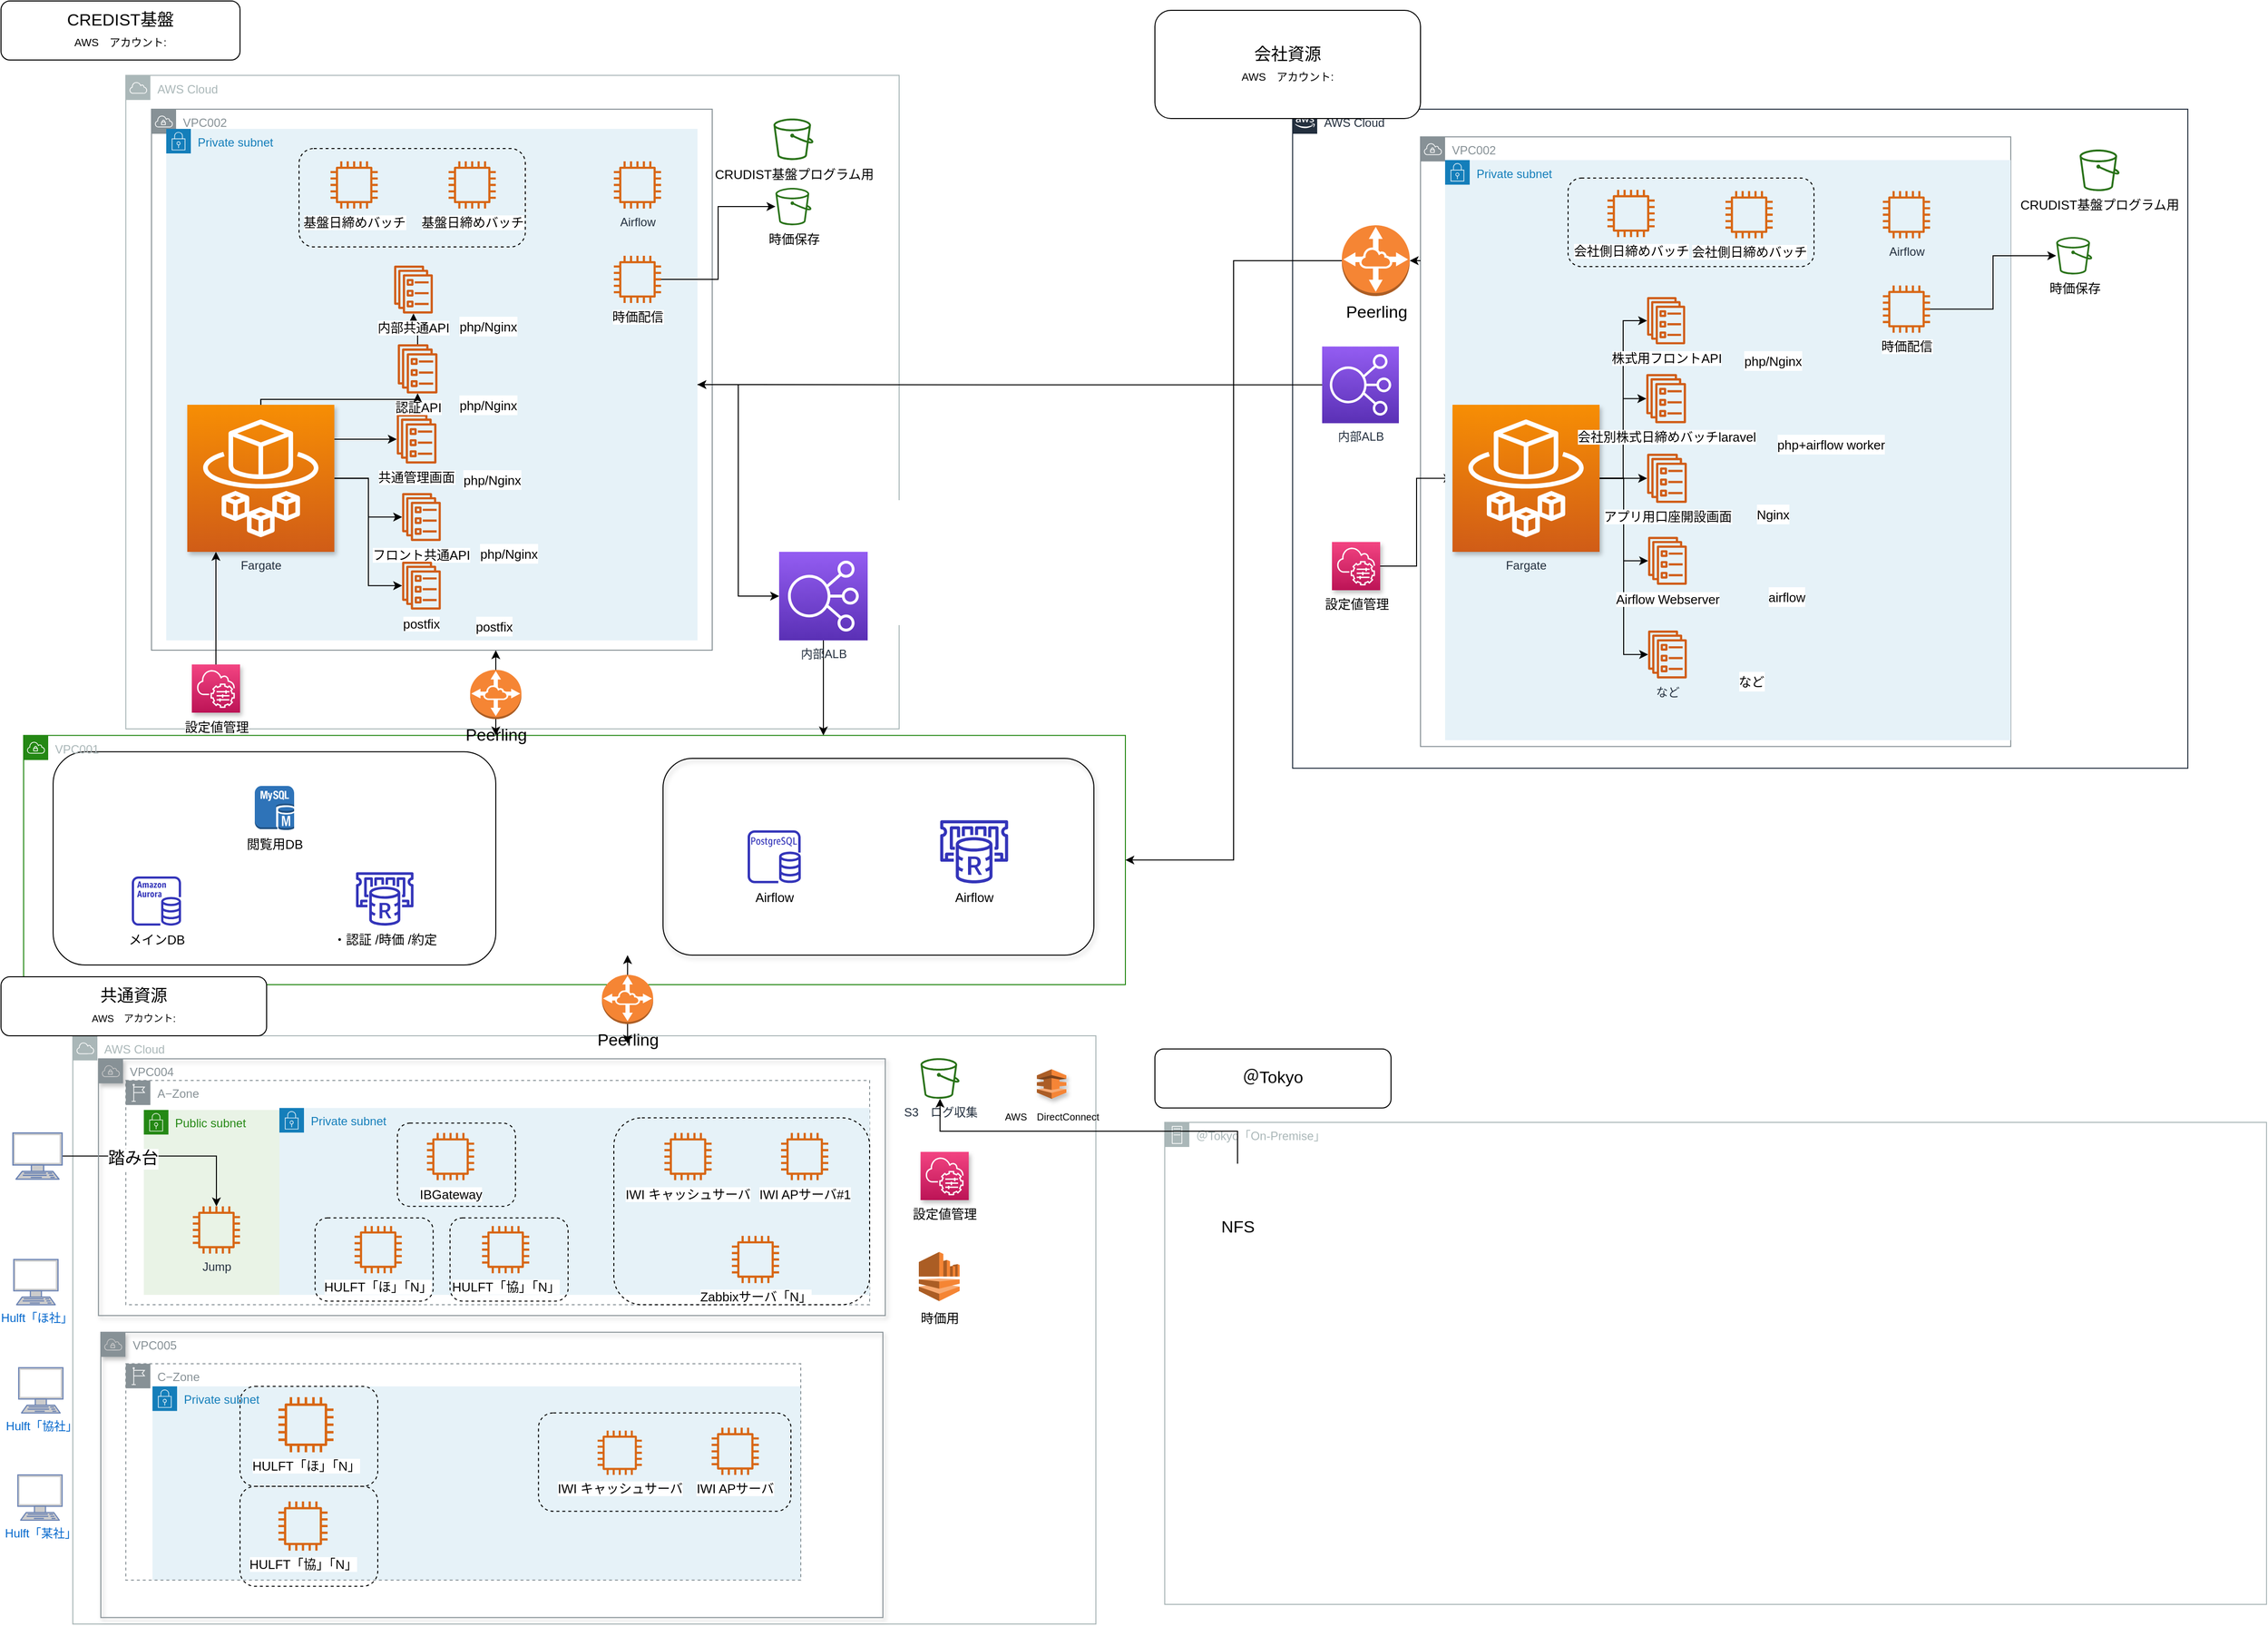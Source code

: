 <mxfile version="13.10.8" type="github">
  <diagram id="iOST615IHTNVgp9ad1BZ" name="ページ1">
    <mxGraphModel dx="1310" dy="762" grid="1" gridSize="10" guides="1" tooltips="1" connect="1" arrows="1" fold="1" page="1" pageScale="1" pageWidth="1169" pageHeight="1654" math="0" shadow="0">
      <root>
        <mxCell id="0" />
        <mxCell id="1" parent="0" />
        <mxCell id="qhyCkcI-EQekB4RhnL2D-282" value="AWS Cloud" style="points=[[0,0],[0.25,0],[0.5,0],[0.75,0],[1,0],[1,0.25],[1,0.5],[1,0.75],[1,1],[0.75,1],[0.5,1],[0.25,1],[0,1],[0,0.75],[0,0.5],[0,0.25]];outlineConnect=0;gradientColor=none;html=1;whiteSpace=wrap;fontSize=12;fontStyle=0;shape=mxgraph.aws4.group;grIcon=mxgraph.aws4.group_aws_cloud_alt;strokeColor=#232F3E;fillColor=none;verticalAlign=top;align=left;spacingLeft=30;fontColor=#232F3E;dashed=0;shadow=0;" vertex="1" parent="1">
          <mxGeometry x="1320" y="110" width="910" height="670" as="geometry" />
        </mxCell>
        <mxCell id="qhyCkcI-EQekB4RhnL2D-229" value="VPC002" style="outlineConnect=0;gradientColor=none;html=1;whiteSpace=wrap;fontSize=12;fontStyle=0;shape=mxgraph.aws4.group;grIcon=mxgraph.aws4.group_vpc;strokeColor=#879196;fillColor=none;verticalAlign=top;align=left;spacingLeft=30;fontColor=#879196;dashed=0;" vertex="1" parent="1">
          <mxGeometry x="1450" y="138.14" width="600" height="619.74" as="geometry" />
        </mxCell>
        <mxCell id="qhyCkcI-EQekB4RhnL2D-194" value="AWS Cloud" style="outlineConnect=0;gradientColor=none;html=1;whiteSpace=wrap;fontSize=12;fontStyle=0;shape=mxgraph.aws4.group;grIcon=mxgraph.aws4.group_aws_cloud;strokeColor=#AAB7B8;fillColor=none;verticalAlign=top;align=left;spacingLeft=30;fontColor=#AAB7B8;dashed=0;shadow=0;" vertex="1" parent="1">
          <mxGeometry x="133.86" y="75.6" width="786.14" height="664.4" as="geometry" />
        </mxCell>
        <mxCell id="qhyCkcI-EQekB4RhnL2D-16" value="" style="rounded=1;whiteSpace=wrap;html=1;fillColor=none;shadow=0;" vertex="1" parent="1">
          <mxGeometry x="60" y="763.31" width="450" height="216.69" as="geometry" />
        </mxCell>
        <mxCell id="qhyCkcI-EQekB4RhnL2D-19" value="" style="rounded=1;whiteSpace=wrap;html=1;shadow=1;fillColor=none;" vertex="1" parent="1">
          <mxGeometry x="680" y="770" width="438" height="200" as="geometry" />
        </mxCell>
        <mxCell id="qhyCkcI-EQekB4RhnL2D-156" value="AWS Cloud" style="outlineConnect=0;gradientColor=none;html=1;whiteSpace=wrap;fontSize=12;fontStyle=0;shape=mxgraph.aws4.group;grIcon=mxgraph.aws4.group_aws_cloud;strokeColor=#AAB7B8;fillColor=none;verticalAlign=top;align=left;spacingLeft=30;fontColor=#AAB7B8;dashed=0;shadow=0;" vertex="1" parent="1">
          <mxGeometry x="80" y="1052" width="1040" height="598" as="geometry" />
        </mxCell>
        <mxCell id="qhyCkcI-EQekB4RhnL2D-147" value="Private subnet" style="points=[[0,0],[0.25,0],[0.5,0],[0.75,0],[1,0],[1,0.25],[1,0.5],[1,0.75],[1,1],[0.75,1],[0.5,1],[0.25,1],[0,1],[0,0.75],[0,0.5],[0,0.25]];outlineConnect=0;gradientColor=none;html=1;whiteSpace=wrap;fontSize=12;fontStyle=0;shape=mxgraph.aws4.group;grIcon=mxgraph.aws4.group_security_group;grStroke=0;strokeColor=#147EBA;fillColor=#E6F2F8;verticalAlign=top;align=left;spacingLeft=30;fontColor=#147EBA;dashed=0;shadow=0;" vertex="1" parent="1">
          <mxGeometry x="161" y="1408.4" width="659" height="197" as="geometry" />
        </mxCell>
        <mxCell id="qhyCkcI-EQekB4RhnL2D-140" value="Public subnet" style="points=[[0,0],[0.25,0],[0.5,0],[0.75,0],[1,0],[1,0.25],[1,0.5],[1,0.75],[1,1],[0.75,1],[0.5,1],[0.25,1],[0,1],[0,0.75],[0,0.5],[0,0.25]];outlineConnect=0;gradientColor=none;html=1;whiteSpace=wrap;fontSize=12;fontStyle=0;shape=mxgraph.aws4.group;grIcon=mxgraph.aws4.group_security_group;grStroke=0;strokeColor=#248814;fillColor=#E9F3E6;verticalAlign=top;align=left;spacingLeft=30;fontColor=#248814;dashed=0;shadow=0;" vertex="1" parent="1">
          <mxGeometry x="152.22" y="1127.4" width="137.78" height="188" as="geometry" />
        </mxCell>
        <mxCell id="qhyCkcI-EQekB4RhnL2D-30" value="A−Zone" style="outlineConnect=0;gradientColor=none;html=1;whiteSpace=wrap;fontSize=12;fontStyle=0;shape=mxgraph.aws4.group;grIcon=mxgraph.aws4.group_region;strokeColor=#879196;fillColor=none;verticalAlign=top;align=left;spacingLeft=30;fontColor=#879196;dashed=1;shadow=0;" vertex="1" parent="1">
          <mxGeometry x="133.86" y="1097.4" width="756.14" height="228" as="geometry" />
        </mxCell>
        <mxCell id="qhyCkcI-EQekB4RhnL2D-141" value="Private subnet" style="points=[[0,0],[0.25,0],[0.5,0],[0.75,0],[1,0],[1,0.25],[1,0.5],[1,0.75],[1,1],[0.75,1],[0.5,1],[0.25,1],[0,1],[0,0.75],[0,0.5],[0,0.25]];outlineConnect=0;gradientColor=none;html=1;whiteSpace=wrap;fontSize=12;fontStyle=0;shape=mxgraph.aws4.group;grIcon=mxgraph.aws4.group_security_group;grStroke=0;strokeColor=#147EBA;fillColor=#E6F2F8;verticalAlign=top;align=left;spacingLeft=30;fontColor=#147EBA;dashed=0;shadow=0;" vertex="1" parent="1">
          <mxGeometry x="290" y="1125.4" width="600" height="190" as="geometry" />
        </mxCell>
        <mxCell id="qhyCkcI-EQekB4RhnL2D-130" value="VPC005" style="outlineConnect=0;gradientColor=none;html=1;whiteSpace=wrap;fontSize=12;fontStyle=0;shape=mxgraph.aws4.group;grIcon=mxgraph.aws4.group_vpc;strokeColor=#879196;fillColor=none;verticalAlign=top;align=left;spacingLeft=30;fontColor=#879196;dashed=0;shadow=1;" vertex="1" parent="1">
          <mxGeometry x="108.5" y="1353.4" width="795" height="290" as="geometry" />
        </mxCell>
        <mxCell id="qhyCkcI-EQekB4RhnL2D-1" value="CREDIST基盤&lt;br&gt;&lt;span style=&quot;font-size: 11px&quot;&gt;AWS　アカウント:&lt;/span&gt;" style="rounded=1;whiteSpace=wrap;html=1;fontSize=17;" vertex="1" parent="1">
          <mxGeometry x="7.03" width="242.97" height="60" as="geometry" />
        </mxCell>
        <mxCell id="qhyCkcI-EQekB4RhnL2D-2" value="VPC002" style="outlineConnect=0;gradientColor=none;html=1;whiteSpace=wrap;fontSize=12;fontStyle=0;shape=mxgraph.aws4.group;grIcon=mxgraph.aws4.group_vpc;strokeColor=#879196;fillColor=none;verticalAlign=top;align=left;spacingLeft=30;fontColor=#879196;dashed=0;" vertex="1" parent="1">
          <mxGeometry x="160" y="110" width="570" height="550" as="geometry" />
        </mxCell>
        <mxCell id="qhyCkcI-EQekB4RhnL2D-8" value="VPC001" style="points=[[0,0],[0.25,0],[0.5,0],[0.75,0],[1,0],[1,0.25],[1,0.5],[1,0.75],[1,1],[0.75,1],[0.5,1],[0.25,1],[0,1],[0,0.75],[0,0.5],[0,0.25]];outlineConnect=0;gradientColor=none;html=1;whiteSpace=wrap;fontSize=12;fontStyle=0;shape=mxgraph.aws4.group;grIcon=mxgraph.aws4.group_vpc;strokeColor=#248814;fillColor=none;verticalAlign=top;align=left;spacingLeft=30;fontColor=#AAB7B8;dashed=0;" vertex="1" parent="1">
          <mxGeometry x="30" y="746.62" width="1120" height="253.38" as="geometry" />
        </mxCell>
        <mxCell id="qhyCkcI-EQekB4RhnL2D-9" value="&lt;span style=&quot;color: rgb(0 , 0 , 0) ; font-family: &amp;#34;arial&amp;#34; ; font-size: 13px ; text-align: left ; background-color: rgb(255 , 255 , 255)&quot;&gt;メインDB&lt;/span&gt;" style="outlineConnect=0;fontColor=#232F3E;gradientColor=none;fillColor=#3334B9;strokeColor=none;dashed=0;verticalLabelPosition=bottom;verticalAlign=top;align=center;html=1;fontSize=12;fontStyle=0;aspect=fixed;pointerEvents=1;shape=mxgraph.aws4.aurora_instance;" vertex="1" parent="1">
          <mxGeometry x="140" y="890" width="50" height="50" as="geometry" />
        </mxCell>
        <mxCell id="qhyCkcI-EQekB4RhnL2D-10" value="&lt;span style=&quot;font-family: &amp;#34;arial&amp;#34; ; font-size: 13px ; text-align: left ; background-color: rgb(255 , 255 , 255)&quot;&gt;閲覧用DB&lt;/span&gt;" style="outlineConnect=0;dashed=0;verticalLabelPosition=bottom;verticalAlign=top;align=center;html=1;shape=mxgraph.aws3.mysql_db_instance;fillColor=#2E73B8;gradientColor=none;" vertex="1" parent="1">
          <mxGeometry x="265" y="798" width="40" height="45" as="geometry" />
        </mxCell>
        <mxCell id="qhyCkcI-EQekB4RhnL2D-14" value="&lt;span style=&quot;color: rgb(0 , 0 , 0) ; font-family: &amp;#34;arial&amp;#34; ; font-size: 13px ; text-align: left ; background-color: rgb(255 , 255 , 255)&quot;&gt;・認証 /時価 /約定&lt;/span&gt;" style="outlineConnect=0;fontColor=#232F3E;gradientColor=none;fillColor=#3334B9;strokeColor=none;dashed=0;verticalLabelPosition=bottom;verticalAlign=top;align=center;html=1;fontSize=12;fontStyle=0;aspect=fixed;pointerEvents=1;shape=mxgraph.aws4.elasticache_for_redis;" vertex="1" parent="1">
          <mxGeometry x="366.43" y="885.69" width="61.39" height="54.31" as="geometry" />
        </mxCell>
        <mxCell id="qhyCkcI-EQekB4RhnL2D-15" value="&lt;span style=&quot;color: rgb(0 , 0 , 0) ; font-family: &amp;#34;arial&amp;#34; ; font-size: 13px ; text-align: left ; background-color: rgb(255 , 255 , 255)&quot;&gt;Airflow&lt;/span&gt;" style="outlineConnect=0;fontColor=#232F3E;gradientColor=none;fillColor=#3334B9;strokeColor=none;dashed=0;verticalLabelPosition=bottom;verticalAlign=top;align=center;html=1;fontSize=12;fontStyle=0;aspect=fixed;pointerEvents=1;shape=mxgraph.aws4.rds_postgresql_instance;" vertex="1" parent="1">
          <mxGeometry x="766" y="843" width="54" height="54" as="geometry" />
        </mxCell>
        <mxCell id="qhyCkcI-EQekB4RhnL2D-17" value="&lt;span style=&quot;color: rgb(0 , 0 , 0) ; font-family: &amp;#34;arial&amp;#34; ; font-size: 13px ; text-align: left ; background-color: rgb(255 , 255 , 255)&quot;&gt;Airflow&lt;/span&gt;" style="outlineConnect=0;fontColor=#232F3E;gradientColor=none;fillColor=#3334B9;strokeColor=none;dashed=0;verticalLabelPosition=bottom;verticalAlign=top;align=center;html=1;fontSize=12;fontStyle=0;aspect=fixed;pointerEvents=1;shape=mxgraph.aws4.elasticache_for_redis;shadow=0;" vertex="1" parent="1">
          <mxGeometry x="960" y="832.85" width="72.53" height="64.15" as="geometry" />
        </mxCell>
        <mxCell id="qhyCkcI-EQekB4RhnL2D-21" value="&lt;font&gt;共通資源&lt;br&gt;&lt;font style=&quot;font-size: 10px&quot;&gt;AWS　アカウント:&lt;/font&gt;&lt;/font&gt;" style="rounded=1;whiteSpace=wrap;html=1;fontSize=17;" vertex="1" parent="1">
          <mxGeometry x="7.03" y="992" width="270" height="60" as="geometry" />
        </mxCell>
        <mxCell id="qhyCkcI-EQekB4RhnL2D-24" value="Jump" style="outlineConnect=0;fontColor=#232F3E;gradientColor=none;fillColor=#D86613;strokeColor=none;dashed=0;verticalLabelPosition=bottom;verticalAlign=top;align=center;html=1;fontSize=12;fontStyle=0;aspect=fixed;pointerEvents=1;shape=mxgraph.aws4.instance2;shadow=0;" vertex="1" parent="1">
          <mxGeometry x="202" y="1225.4" width="48" height="48" as="geometry" />
        </mxCell>
        <mxCell id="qhyCkcI-EQekB4RhnL2D-26" value="&lt;span style=&quot;color: rgb(0 , 0 , 0) ; font-family: &amp;#34;arial&amp;#34; ; font-size: 13px ; text-align: left ; background-color: rgb(255 , 255 , 255)&quot;&gt;HULFT「ほ」「N」&lt;/span&gt;" style="outlineConnect=0;fontColor=#232F3E;gradientColor=none;fillColor=#D86613;strokeColor=none;dashed=0;verticalLabelPosition=bottom;verticalAlign=top;align=center;html=1;fontSize=12;fontStyle=0;aspect=fixed;pointerEvents=1;shape=mxgraph.aws4.instance2;shadow=0;" vertex="1" parent="1">
          <mxGeometry x="366.43" y="1245.4" width="48" height="48" as="geometry" />
        </mxCell>
        <mxCell id="qhyCkcI-EQekB4RhnL2D-27" value="&lt;span style=&quot;color: rgb(0 , 0 , 0) ; font-family: &amp;#34;arial&amp;#34; ; font-size: 13px ; text-align: left ; background-color: rgb(255 , 255 , 255)&quot;&gt;IBGateway&lt;/span&gt;" style="outlineConnect=0;fontColor=#232F3E;gradientColor=none;fillColor=#D86613;strokeColor=none;dashed=0;verticalLabelPosition=bottom;verticalAlign=top;align=center;html=1;fontSize=12;fontStyle=0;aspect=fixed;pointerEvents=1;shape=mxgraph.aws4.instance2;shadow=0;" vertex="1" parent="1">
          <mxGeometry x="440" y="1150.8" width="48" height="48" as="geometry" />
        </mxCell>
        <mxCell id="qhyCkcI-EQekB4RhnL2D-29" value="C−Zone" style="outlineConnect=0;gradientColor=none;html=1;whiteSpace=wrap;fontSize=12;fontStyle=0;shape=mxgraph.aws4.group;grIcon=mxgraph.aws4.group_region;strokeColor=#879196;fillColor=none;verticalAlign=top;align=left;spacingLeft=30;fontColor=#879196;dashed=1;shadow=0;" vertex="1" parent="1">
          <mxGeometry x="133.86" y="1385.4" width="686.14" height="220" as="geometry" />
        </mxCell>
        <mxCell id="qhyCkcI-EQekB4RhnL2D-31" value="S3　ログ収集" style="outlineConnect=0;fontColor=#232F3E;gradientColor=none;fillColor=#277116;strokeColor=none;dashed=0;verticalLabelPosition=bottom;verticalAlign=top;align=center;html=1;fontSize=12;fontStyle=0;aspect=fixed;pointerEvents=1;shape=mxgraph.aws4.bucket;shadow=0;" vertex="1" parent="1">
          <mxGeometry x="941.77" y="1074.8" width="39.62" height="41.2" as="geometry" />
        </mxCell>
        <mxCell id="qhyCkcI-EQekB4RhnL2D-40" style="edgeStyle=orthogonalEdgeStyle;rounded=0;orthogonalLoop=1;jettySize=auto;html=1;fontSize=17;" edge="1" parent="1" source="qhyCkcI-EQekB4RhnL2D-38" target="qhyCkcI-EQekB4RhnL2D-24">
          <mxGeometry relative="1" as="geometry" />
        </mxCell>
        <mxCell id="qhyCkcI-EQekB4RhnL2D-41" value="踏み台" style="edgeLabel;html=1;align=center;verticalAlign=middle;resizable=0;points=[];fontSize=17;" vertex="1" connectable="0" parent="qhyCkcI-EQekB4RhnL2D-40">
          <mxGeometry x="-0.312" y="-1" relative="1" as="geometry">
            <mxPoint y="1" as="offset" />
          </mxGeometry>
        </mxCell>
        <mxCell id="qhyCkcI-EQekB4RhnL2D-38" value="" style="fontColor=#0066CC;verticalAlign=top;verticalLabelPosition=bottom;labelPosition=center;align=center;html=1;outlineConnect=0;fillColor=#CCCCCC;strokeColor=#6881B3;gradientColor=none;gradientDirection=north;strokeWidth=2;shape=mxgraph.networks.terminal;shadow=0;" vertex="1" parent="1">
          <mxGeometry x="19.14" y="1150.8" width="50" height="47" as="geometry" />
        </mxCell>
        <mxCell id="qhyCkcI-EQekB4RhnL2D-43" value="Hulft「ほ社」" style="fontColor=#0066CC;verticalAlign=top;verticalLabelPosition=bottom;labelPosition=center;align=center;html=1;outlineConnect=0;fillColor=#CCCCCC;strokeColor=#6881B3;gradientColor=none;gradientDirection=north;strokeWidth=2;shape=mxgraph.networks.terminal;shadow=0;" vertex="1" parent="1">
          <mxGeometry x="20" y="1279.4" width="45" height="46" as="geometry" />
        </mxCell>
        <mxCell id="qhyCkcI-EQekB4RhnL2D-44" value="＠Tokyo「On-Premise」" style="outlineConnect=0;gradientColor=none;html=1;whiteSpace=wrap;fontSize=12;fontStyle=0;shape=mxgraph.aws4.group;grIcon=mxgraph.aws4.group_on_premise;strokeColor=#AAB7B8;fillColor=none;verticalAlign=top;align=left;spacingLeft=30;fontColor=#AAB7B8;dashed=0;shadow=0;" vertex="1" parent="1">
          <mxGeometry x="1190" y="1140" width="1120" height="490" as="geometry" />
        </mxCell>
        <mxCell id="qhyCkcI-EQekB4RhnL2D-139" style="edgeStyle=elbowEdgeStyle;rounded=0;orthogonalLoop=1;jettySize=auto;elbow=vertical;html=1;fontSize=17;" edge="1" parent="1" source="qhyCkcI-EQekB4RhnL2D-45" target="qhyCkcI-EQekB4RhnL2D-31">
          <mxGeometry relative="1" as="geometry" />
        </mxCell>
        <mxCell id="qhyCkcI-EQekB4RhnL2D-45" value="NFS" style="shape=image;html=1;verticalAlign=top;verticalLabelPosition=bottom;labelBackgroundColor=#ffffff;imageAspect=0;aspect=fixed;image=https://cdn2.iconfinder.com/data/icons/stilllife/48x48/filesystems/gnome-fs-nfs.png;shadow=0;fillColor=none;fontSize=17;" vertex="1" parent="1">
          <mxGeometry x="1240" y="1182" width="48" height="48" as="geometry" />
        </mxCell>
        <mxCell id="qhyCkcI-EQekB4RhnL2D-58" value="&lt;span style=&quot;color: rgb(0 , 0 , 0) ; font-family: &amp;#34;arial&amp;#34; ; font-size: 13px ; text-align: left ; background-color: rgb(255 , 255 , 255)&quot;&gt;時価保存&lt;/span&gt;" style="outlineConnect=0;fontColor=#232F3E;gradientColor=none;fillColor=#277116;strokeColor=none;dashed=0;verticalLabelPosition=bottom;verticalAlign=top;align=center;html=1;fontSize=12;fontStyle=0;aspect=fixed;pointerEvents=1;shape=mxgraph.aws4.bucket;shadow=0;" vertex="1" parent="1">
          <mxGeometry x="794.3" y="189.96" width="36.54" height="38" as="geometry" />
        </mxCell>
        <mxCell id="qhyCkcI-EQekB4RhnL2D-59" value="&lt;span style=&quot;color: rgb(0 , 0 , 0) ; font-family: &amp;#34;arial&amp;#34; ; font-size: 13px ; text-align: left ; background-color: rgb(255 , 255 , 255)&quot;&gt;設定値管理&lt;/span&gt;" style="outlineConnect=0;fontColor=#232F3E;gradientColor=#F34482;gradientDirection=north;fillColor=#BC1356;strokeColor=#ffffff;dashed=0;verticalLabelPosition=bottom;verticalAlign=top;align=center;html=1;fontSize=12;fontStyle=0;aspect=fixed;shape=mxgraph.aws4.resourceIcon;resIcon=mxgraph.aws4.systems_manager;shadow=1;" vertex="1" parent="1">
          <mxGeometry x="201.0" y="674.5" width="49" height="49" as="geometry" />
        </mxCell>
        <mxCell id="qhyCkcI-EQekB4RhnL2D-60" value="&lt;span style=&quot;color: rgb(0 , 0 , 0) ; font-family: &amp;#34;arial&amp;#34; ; font-size: 13px ; text-align: left ; background-color: rgb(255 , 255 , 255)&quot;&gt;CRUDIST基盤プログラム用&lt;/span&gt;" style="outlineConnect=0;fontColor=#232F3E;gradientColor=none;fillColor=#277116;strokeColor=none;dashed=0;verticalLabelPosition=bottom;verticalAlign=top;align=center;html=1;fontSize=12;fontStyle=0;aspect=fixed;pointerEvents=1;shape=mxgraph.aws4.bucket;shadow=0;" vertex="1" parent="1">
          <mxGeometry x="792.27" y="119.5" width="40.6" height="42.2" as="geometry" />
        </mxCell>
        <mxCell id="qhyCkcI-EQekB4RhnL2D-161" style="edgeStyle=elbowEdgeStyle;rounded=0;orthogonalLoop=1;jettySize=auto;elbow=vertical;html=1;exitX=0.5;exitY=1;exitDx=0;exitDy=0;exitPerimeter=0;fontSize=17;" edge="1" parent="1" source="qhyCkcI-EQekB4RhnL2D-67" target="qhyCkcI-EQekB4RhnL2D-156">
          <mxGeometry relative="1" as="geometry" />
        </mxCell>
        <mxCell id="qhyCkcI-EQekB4RhnL2D-67" value="&lt;font style=&quot;font-size: 10px&quot;&gt;AWS　DirectConnect&lt;/font&gt;" style="outlineConnect=0;dashed=0;verticalLabelPosition=bottom;verticalAlign=top;align=center;html=1;shape=mxgraph.aws3.direct_connect;fillColor=#F58536;gradientColor=none;shadow=1;fontSize=17;" vertex="1" parent="1">
          <mxGeometry x="1060" y="1086" width="30" height="30" as="geometry" />
        </mxCell>
        <mxCell id="qhyCkcI-EQekB4RhnL2D-68" value="&lt;span style=&quot;color: rgb(0 , 0 , 0) ; font-family: &amp;#34;arial&amp;#34; ; font-size: 13px ; text-align: left ; background-color: rgb(255 , 255 , 255)&quot;&gt;IWI キャッシュサーバ&lt;/span&gt;" style="outlineConnect=0;fontColor=#232F3E;gradientColor=none;fillColor=#D86613;strokeColor=none;dashed=0;verticalLabelPosition=bottom;verticalAlign=top;align=center;html=1;fontSize=12;fontStyle=0;aspect=fixed;pointerEvents=1;shape=mxgraph.aws4.instance2;shadow=0;" vertex="1" parent="1">
          <mxGeometry x="681.39" y="1150.8" width="48" height="48" as="geometry" />
        </mxCell>
        <mxCell id="qhyCkcI-EQekB4RhnL2D-69" value="&lt;span style=&quot;font-family: &amp;#34;arial&amp;#34; ; font-size: 13px ; text-align: left ; background-color: rgb(255 , 255 , 255)&quot;&gt;時価用&lt;/span&gt;" style="outlineConnect=0;dashed=0;verticalLabelPosition=bottom;verticalAlign=top;align=center;html=1;shape=mxgraph.aws3.kinesis;fillColor=#F58534;gradientColor=none;shadow=0;fontSize=17;" vertex="1" parent="1">
          <mxGeometry x="940" y="1271.7" width="41.5" height="50" as="geometry" />
        </mxCell>
        <mxCell id="qhyCkcI-EQekB4RhnL2D-70" value="&lt;span style=&quot;color: rgb(0 , 0 , 0) ; font-family: &amp;#34;arial&amp;#34; ; font-size: 13px ; text-align: left ; background-color: rgb(255 , 255 , 255)&quot;&gt;IWI APサーバ#1&lt;/span&gt;" style="outlineConnect=0;fontColor=#232F3E;gradientColor=none;fillColor=#D86613;strokeColor=none;dashed=0;verticalLabelPosition=bottom;verticalAlign=top;align=center;html=1;fontSize=12;fontStyle=0;aspect=fixed;pointerEvents=1;shape=mxgraph.aws4.instance2;shadow=0;" vertex="1" parent="1">
          <mxGeometry x="800" y="1150.8" width="48" height="48" as="geometry" />
        </mxCell>
        <mxCell id="qhyCkcI-EQekB4RhnL2D-71" value="&lt;span style=&quot;color: rgb(0 , 0 , 0) ; font-family: &amp;#34;arial&amp;#34; ; font-size: 13px ; text-align: left ; background-color: rgb(255 , 255 , 255)&quot;&gt;Zabbixサーバ「N」&lt;/span&gt;" style="outlineConnect=0;fontColor=#232F3E;gradientColor=none;fillColor=#D86613;strokeColor=none;dashed=0;verticalLabelPosition=bottom;verticalAlign=top;align=center;html=1;fontSize=12;fontStyle=0;aspect=fixed;pointerEvents=1;shape=mxgraph.aws4.instance2;shadow=0;" vertex="1" parent="1">
          <mxGeometry x="750" y="1255.4" width="48" height="48" as="geometry" />
        </mxCell>
        <mxCell id="qhyCkcI-EQekB4RhnL2D-72" value="&lt;span style=&quot;color: rgb(0 , 0 , 0) ; font-family: &amp;#34;arial&amp;#34; ; font-size: 13px ; text-align: left ; background-color: rgb(255 , 255 , 255)&quot;&gt;HULFT「協」「N」&lt;/span&gt;" style="outlineConnect=0;fontColor=#232F3E;gradientColor=none;fillColor=#D86613;strokeColor=none;dashed=0;verticalLabelPosition=bottom;verticalAlign=top;align=center;html=1;fontSize=12;fontStyle=0;aspect=fixed;pointerEvents=1;shape=mxgraph.aws4.instance2;shadow=0;" vertex="1" parent="1">
          <mxGeometry x="496" y="1245.4" width="48" height="48" as="geometry" />
        </mxCell>
        <mxCell id="qhyCkcI-EQekB4RhnL2D-73" value="&lt;span style=&quot;color: rgb(0 , 0 , 0) ; font-family: &amp;#34;arial&amp;#34; ; font-size: 13px ; text-align: left ; background-color: rgb(255 , 255 , 255)&quot;&gt;HULFT「協」「N」&lt;/span&gt;" style="outlineConnect=0;fontColor=#232F3E;gradientColor=none;fillColor=#D86613;strokeColor=none;dashed=0;verticalLabelPosition=bottom;verticalAlign=top;align=center;html=1;fontSize=12;fontStyle=0;aspect=fixed;pointerEvents=1;shape=mxgraph.aws4.instance2;shadow=0;" vertex="1" parent="1">
          <mxGeometry x="289" y="1525.4" width="50" height="50" as="geometry" />
        </mxCell>
        <mxCell id="qhyCkcI-EQekB4RhnL2D-74" value="&lt;span style=&quot;color: rgb(0 , 0 , 0) ; font-family: &amp;#34;arial&amp;#34; ; font-size: 13px ; text-align: left ; background-color: rgb(255 , 255 , 255)&quot;&gt;HULFT「ほ」「N」&lt;/span&gt;" style="outlineConnect=0;fontColor=#232F3E;gradientColor=none;fillColor=#D86613;strokeColor=none;dashed=0;verticalLabelPosition=bottom;verticalAlign=top;align=center;html=1;fontSize=12;fontStyle=0;aspect=fixed;pointerEvents=1;shape=mxgraph.aws4.instance2;shadow=0;" vertex="1" parent="1">
          <mxGeometry x="289" y="1419.4" width="56" height="56" as="geometry" />
        </mxCell>
        <mxCell id="qhyCkcI-EQekB4RhnL2D-75" value="&lt;span style=&quot;color: rgb(0 , 0 , 0) ; font-family: &amp;#34;arial&amp;#34; ; font-size: 13px ; text-align: left ; background-color: rgb(255 , 255 , 255)&quot;&gt;IWI キャッシュサーバ&lt;/span&gt;" style="outlineConnect=0;fontColor=#232F3E;gradientColor=none;fillColor=#D86613;strokeColor=none;dashed=0;verticalLabelPosition=bottom;verticalAlign=top;align=center;html=1;fontSize=12;fontStyle=0;aspect=fixed;pointerEvents=1;shape=mxgraph.aws4.instance2;shadow=0;" vertex="1" parent="1">
          <mxGeometry x="613.46" y="1453.4" width="45.03" height="45.03" as="geometry" />
        </mxCell>
        <mxCell id="qhyCkcI-EQekB4RhnL2D-76" value="&lt;span style=&quot;color: rgb(0 , 0 , 0) ; font-family: &amp;#34;arial&amp;#34; ; font-size: 13px ; text-align: left ; background-color: rgb(255 , 255 , 255)&quot;&gt;IWI APサーバ&lt;/span&gt;" style="outlineConnect=0;fontColor=#232F3E;gradientColor=none;fillColor=#D86613;strokeColor=none;dashed=0;verticalLabelPosition=bottom;verticalAlign=top;align=center;html=1;fontSize=12;fontStyle=0;aspect=fixed;pointerEvents=1;shape=mxgraph.aws4.instance2;shadow=0;" vertex="1" parent="1">
          <mxGeometry x="729.39" y="1450.43" width="48" height="48" as="geometry" />
        </mxCell>
        <mxCell id="qhyCkcI-EQekB4RhnL2D-176" style="edgeStyle=elbowEdgeStyle;rounded=0;orthogonalLoop=1;jettySize=auto;html=1;fontSize=17;" edge="1" parent="1" source="qhyCkcI-EQekB4RhnL2D-79" target="qhyCkcI-EQekB4RhnL2D-8">
          <mxGeometry relative="1" as="geometry" />
        </mxCell>
        <mxCell id="qhyCkcI-EQekB4RhnL2D-192" style="edgeStyle=elbowEdgeStyle;rounded=0;orthogonalLoop=1;jettySize=auto;html=1;fontSize=17;" edge="1" parent="1" source="qhyCkcI-EQekB4RhnL2D-79" target="qhyCkcI-EQekB4RhnL2D-2">
          <mxGeometry relative="1" as="geometry" />
        </mxCell>
        <mxCell id="qhyCkcI-EQekB4RhnL2D-79" value="Peerling" style="outlineConnect=0;dashed=0;verticalLabelPosition=bottom;verticalAlign=top;align=center;html=1;shape=mxgraph.aws3.vpc_peering;fillColor=#F58534;gradientColor=none;shadow=0;fontSize=17;" vertex="1" parent="1">
          <mxGeometry x="483.93" y="680" width="52.13" height="50" as="geometry" />
        </mxCell>
        <mxCell id="qhyCkcI-EQekB4RhnL2D-89" value="Hulft「協社」" style="fontColor=#0066CC;verticalAlign=top;verticalLabelPosition=bottom;labelPosition=center;align=center;html=1;outlineConnect=0;fillColor=#CCCCCC;strokeColor=#6881B3;gradientColor=none;gradientDirection=north;strokeWidth=2;shape=mxgraph.networks.terminal;shadow=0;" vertex="1" parent="1">
          <mxGeometry x="25" y="1389.4" width="45" height="46" as="geometry" />
        </mxCell>
        <mxCell id="qhyCkcI-EQekB4RhnL2D-91" value="会社資源&lt;br&gt;&lt;font style=&quot;font-size: 11px&quot;&gt;AWS　アカウント:&lt;/font&gt;" style="rounded=1;whiteSpace=wrap;html=1;fontSize=17;" vertex="1" parent="1">
          <mxGeometry x="1180" y="9.5" width="270" height="110" as="geometry" />
        </mxCell>
        <mxCell id="qhyCkcI-EQekB4RhnL2D-95" value="&lt;div style=&quot;text-align: left&quot;&gt;＠Tokyo&lt;/div&gt;" style="rounded=1;whiteSpace=wrap;html=1;fontSize=17;" vertex="1" parent="1">
          <mxGeometry x="1180" y="1065.4" width="240" height="60" as="geometry" />
        </mxCell>
        <mxCell id="qhyCkcI-EQekB4RhnL2D-106" style="edgeStyle=elbowEdgeStyle;rounded=0;orthogonalLoop=1;jettySize=auto;elbow=vertical;html=1;fontSize=17;" edge="1" parent="1" source="qhyCkcI-EQekB4RhnL2D-104">
          <mxGeometry relative="1" as="geometry">
            <mxPoint x="643.935" y="970" as="targetPoint" />
          </mxGeometry>
        </mxCell>
        <mxCell id="qhyCkcI-EQekB4RhnL2D-104" value="Peerling" style="outlineConnect=0;dashed=0;verticalLabelPosition=bottom;verticalAlign=top;align=center;html=1;shape=mxgraph.aws3.vpc_peering;fillColor=#F58534;gradientColor=none;shadow=0;fontSize=17;" vertex="1" parent="1">
          <mxGeometry x="617.87" y="990" width="52.13" height="50" as="geometry" />
        </mxCell>
        <mxCell id="qhyCkcI-EQekB4RhnL2D-288" style="edgeStyle=elbowEdgeStyle;rounded=0;orthogonalLoop=1;jettySize=auto;html=1;fontSize=17;" edge="1" parent="1" source="qhyCkcI-EQekB4RhnL2D-120" target="qhyCkcI-EQekB4RhnL2D-286">
          <mxGeometry relative="1" as="geometry" />
        </mxCell>
        <mxCell id="qhyCkcI-EQekB4RhnL2D-120" value="Private subnet" style="points=[[0,0],[0.25,0],[0.5,0],[0.75,0],[1,0],[1,0.25],[1,0.5],[1,0.75],[1,1],[0.75,1],[0.5,1],[0.25,1],[0,1],[0,0.75],[0,0.5],[0,0.25]];outlineConnect=0;gradientColor=none;html=1;whiteSpace=wrap;fontSize=12;fontStyle=0;shape=mxgraph.aws4.group;grIcon=mxgraph.aws4.group_security_group;grStroke=0;strokeColor=#147EBA;fillColor=#E6F2F8;verticalAlign=top;align=left;spacingLeft=30;fontColor=#147EBA;dashed=0;shadow=0;" vertex="1" parent="1">
          <mxGeometry x="175" y="130" width="540" height="520" as="geometry" />
        </mxCell>
        <mxCell id="qhyCkcI-EQekB4RhnL2D-6" value="&lt;span style=&quot;color: rgb(0 , 0 , 0) ; font-family: &amp;#34;arial&amp;#34; ; font-size: 13px ; text-align: left ; background-color: rgb(255 , 255 , 255)&quot;&gt;基盤日締めバッチ&lt;/span&gt;" style="outlineConnect=0;fontColor=#232F3E;gradientColor=none;fillColor=#D86613;strokeColor=none;dashed=0;verticalLabelPosition=bottom;verticalAlign=top;align=center;html=1;fontSize=12;fontStyle=0;aspect=fixed;pointerEvents=1;shape=mxgraph.aws4.instance2;" vertex="1" parent="1">
          <mxGeometry x="342.0" y="163" width="48" height="48" as="geometry" />
        </mxCell>
        <mxCell id="qhyCkcI-EQekB4RhnL2D-56" value="&lt;span style=&quot;color: rgb(0 , 0 , 0) ; font-family: &amp;#34;arial&amp;#34; ; font-size: 13px ; text-align: left ; background-color: rgb(255 , 255 , 255)&quot;&gt;基盤日締めバッチ&lt;/span&gt;" style="outlineConnect=0;fontColor=#232F3E;gradientColor=none;fillColor=#D86613;strokeColor=none;dashed=0;verticalLabelPosition=bottom;verticalAlign=top;align=center;html=1;fontSize=12;fontStyle=0;aspect=fixed;pointerEvents=1;shape=mxgraph.aws4.instance2;" vertex="1" parent="1">
          <mxGeometry x="462.0" y="163" width="48" height="48" as="geometry" />
        </mxCell>
        <mxCell id="qhyCkcI-EQekB4RhnL2D-5" value="Airflow" style="outlineConnect=0;fontColor=#232F3E;gradientColor=none;fillColor=#D86613;strokeColor=none;dashed=0;verticalLabelPosition=bottom;verticalAlign=top;align=center;html=1;fontSize=12;fontStyle=0;aspect=fixed;pointerEvents=1;shape=mxgraph.aws4.instance2;" vertex="1" parent="1">
          <mxGeometry x="630" y="163" width="48" height="48" as="geometry" />
        </mxCell>
        <mxCell id="qhyCkcI-EQekB4RhnL2D-125" style="edgeStyle=elbowEdgeStyle;rounded=0;orthogonalLoop=1;jettySize=auto;elbow=vertical;html=1;fontSize=17;" edge="1" parent="1" source="qhyCkcI-EQekB4RhnL2D-133" target="qhyCkcI-EQekB4RhnL2D-124">
          <mxGeometry relative="1" as="geometry" />
        </mxCell>
        <mxCell id="qhyCkcI-EQekB4RhnL2D-126" style="edgeStyle=elbowEdgeStyle;rounded=0;orthogonalLoop=1;jettySize=auto;elbow=vertical;html=1;fontSize=17;" edge="1" parent="1" source="qhyCkcI-EQekB4RhnL2D-61" target="qhyCkcI-EQekB4RhnL2D-123">
          <mxGeometry relative="1" as="geometry" />
        </mxCell>
        <mxCell id="qhyCkcI-EQekB4RhnL2D-134" style="edgeStyle=elbowEdgeStyle;rounded=0;orthogonalLoop=1;jettySize=auto;elbow=vertical;html=1;fontSize=17;" edge="1" parent="1" source="qhyCkcI-EQekB4RhnL2D-61" target="qhyCkcI-EQekB4RhnL2D-133">
          <mxGeometry relative="1" as="geometry" />
        </mxCell>
        <mxCell id="qhyCkcI-EQekB4RhnL2D-174" style="edgeStyle=elbowEdgeStyle;rounded=0;orthogonalLoop=1;jettySize=auto;html=1;fontSize=17;" edge="1" parent="1" source="qhyCkcI-EQekB4RhnL2D-61" target="qhyCkcI-EQekB4RhnL2D-168">
          <mxGeometry relative="1" as="geometry" />
        </mxCell>
        <mxCell id="qhyCkcI-EQekB4RhnL2D-175" style="edgeStyle=elbowEdgeStyle;rounded=0;orthogonalLoop=1;jettySize=auto;html=1;fontSize=17;" edge="1" parent="1" source="qhyCkcI-EQekB4RhnL2D-61" target="qhyCkcI-EQekB4RhnL2D-170">
          <mxGeometry relative="1" as="geometry" />
        </mxCell>
        <mxCell id="qhyCkcI-EQekB4RhnL2D-61" value="Fargate" style="outlineConnect=0;fontColor=#232F3E;gradientColor=#F78E04;gradientDirection=north;fillColor=#D05C17;strokeColor=#ffffff;dashed=0;verticalLabelPosition=bottom;verticalAlign=top;align=center;html=1;fontSize=12;fontStyle=0;aspect=fixed;shape=mxgraph.aws4.resourceIcon;resIcon=mxgraph.aws4.fargate;shadow=1;" vertex="1" parent="1">
          <mxGeometry x="196.37" y="410.52" width="149.48" height="149.48" as="geometry" />
        </mxCell>
        <mxCell id="qhyCkcI-EQekB4RhnL2D-123" value="&lt;span style=&quot;color: rgb(0 , 0 , 0) ; font-family: &amp;#34;arial&amp;#34; ; font-size: 13px ; text-align: left ; background-color: rgb(255 , 255 , 255)&quot;&gt;共通管理画面&lt;/span&gt;" style="outlineConnect=0;fontColor=#232F3E;gradientColor=none;fillColor=#D05C17;strokeColor=none;dashed=0;verticalLabelPosition=bottom;verticalAlign=top;align=center;html=1;fontSize=12;fontStyle=0;aspect=fixed;pointerEvents=1;shape=mxgraph.aws4.ecs_service;shadow=0;" vertex="1" parent="1">
          <mxGeometry x="408.97" y="420.26" width="41.03" height="50" as="geometry" />
        </mxCell>
        <mxCell id="qhyCkcI-EQekB4RhnL2D-124" value="&lt;span style=&quot;color: rgb(0 , 0 , 0) ; font-family: &amp;#34;arial&amp;#34; ; font-size: 13px ; text-align: left ; background-color: rgb(255 , 255 , 255)&quot;&gt;内部共通API&lt;/span&gt;" style="outlineConnect=0;fontColor=#232F3E;gradientColor=none;fillColor=#D05C17;strokeColor=none;dashed=0;verticalLabelPosition=bottom;verticalAlign=top;align=center;html=1;fontSize=12;fontStyle=0;aspect=fixed;pointerEvents=1;shape=mxgraph.aws4.ecs_service;shadow=0;" vertex="1" parent="1">
          <mxGeometry x="406.31" y="269.02" width="40" height="48.75" as="geometry" />
        </mxCell>
        <mxCell id="qhyCkcI-EQekB4RhnL2D-132" value="&lt;span style=&quot;color: rgb(0 , 0 , 0) ; font-family: &amp;#34;arial&amp;#34; ; font-size: 13px ; text-align: left ; background-color: rgb(255 , 255 , 255)&quot;&gt;設定値管理&lt;/span&gt;" style="outlineConnect=0;fontColor=#232F3E;gradientColor=#F34482;gradientDirection=north;fillColor=#BC1356;strokeColor=#ffffff;dashed=0;verticalLabelPosition=bottom;verticalAlign=top;align=center;html=1;fontSize=12;fontStyle=0;aspect=fixed;shape=mxgraph.aws4.resourceIcon;resIcon=mxgraph.aws4.systems_manager;shadow=1;" vertex="1" parent="1">
          <mxGeometry x="941.77" y="1170" width="49" height="49" as="geometry" />
        </mxCell>
        <mxCell id="qhyCkcI-EQekB4RhnL2D-292" style="edgeStyle=elbowEdgeStyle;rounded=0;orthogonalLoop=1;jettySize=auto;html=1;fontSize=17;" edge="1" parent="1" source="qhyCkcI-EQekB4RhnL2D-136" target="qhyCkcI-EQekB4RhnL2D-58">
          <mxGeometry relative="1" as="geometry" />
        </mxCell>
        <mxCell id="qhyCkcI-EQekB4RhnL2D-136" value="&lt;span style=&quot;color: rgb(0 , 0 , 0) ; font-family: &amp;#34;arial&amp;#34; ; font-size: 13px ; text-align: left ; background-color: rgb(255 , 255 , 255)&quot;&gt;時価配信&lt;/span&gt;" style="outlineConnect=0;fontColor=#232F3E;gradientColor=none;fillColor=#D86613;strokeColor=none;dashed=1;verticalLabelPosition=bottom;verticalAlign=top;align=center;html=1;fontSize=12;fontStyle=0;aspect=fixed;pointerEvents=1;shape=mxgraph.aws4.instance2;" vertex="1" parent="1">
          <mxGeometry x="630" y="259" width="48" height="48" as="geometry" />
        </mxCell>
        <mxCell id="qhyCkcI-EQekB4RhnL2D-22" value="VPC004" style="outlineConnect=0;gradientColor=none;html=1;whiteSpace=wrap;fontSize=12;fontStyle=0;shape=mxgraph.aws4.group;grIcon=mxgraph.aws4.group_vpc;strokeColor=#879196;fillColor=none;verticalAlign=top;align=left;spacingLeft=30;fontColor=#879196;dashed=0;shadow=1;" vertex="1" parent="1">
          <mxGeometry x="106.09" y="1075.4" width="799.81" height="261" as="geometry" />
        </mxCell>
        <mxCell id="qhyCkcI-EQekB4RhnL2D-148" value="" style="rounded=1;whiteSpace=wrap;html=1;shadow=0;dashed=1;fillColor=none;fontSize=17;" vertex="1" parent="1">
          <mxGeometry x="553.39" y="1435.4" width="256.61" height="100" as="geometry" />
        </mxCell>
        <mxCell id="qhyCkcI-EQekB4RhnL2D-149" value="" style="rounded=1;whiteSpace=wrap;html=1;shadow=0;dashed=1;fillColor=none;fontSize=17;" vertex="1" parent="1">
          <mxGeometry x="250" y="1408.4" width="140" height="101.6" as="geometry" />
        </mxCell>
        <mxCell id="qhyCkcI-EQekB4RhnL2D-150" value="" style="rounded=1;whiteSpace=wrap;html=1;shadow=0;dashed=1;fillColor=none;fontSize=17;" vertex="1" parent="1">
          <mxGeometry x="410" y="1140.8" width="120" height="84.6" as="geometry" />
        </mxCell>
        <mxCell id="qhyCkcI-EQekB4RhnL2D-151" value="" style="rounded=1;whiteSpace=wrap;html=1;shadow=0;dashed=1;fillColor=none;fontSize=17;" vertex="1" parent="1">
          <mxGeometry x="630" y="1135.4" width="260" height="190" as="geometry" />
        </mxCell>
        <mxCell id="qhyCkcI-EQekB4RhnL2D-152" value="Hulft「某社」" style="fontColor=#0066CC;verticalAlign=top;verticalLabelPosition=bottom;labelPosition=center;align=center;html=1;outlineConnect=0;fillColor=#CCCCCC;strokeColor=#6881B3;gradientColor=none;gradientDirection=north;strokeWidth=2;shape=mxgraph.networks.terminal;shadow=0;" vertex="1" parent="1">
          <mxGeometry x="24.14" y="1498.43" width="45" height="46" as="geometry" />
        </mxCell>
        <mxCell id="qhyCkcI-EQekB4RhnL2D-153" value="" style="rounded=1;whiteSpace=wrap;html=1;shadow=0;dashed=1;fillColor=none;fontSize=17;" vertex="1" parent="1">
          <mxGeometry x="250" y="1510" width="140" height="101.6" as="geometry" />
        </mxCell>
        <mxCell id="qhyCkcI-EQekB4RhnL2D-154" value="" style="rounded=1;whiteSpace=wrap;html=1;shadow=0;dashed=1;fillColor=none;fontSize=17;" vertex="1" parent="1">
          <mxGeometry x="326.31" y="1237.1" width="120" height="84.6" as="geometry" />
        </mxCell>
        <mxCell id="qhyCkcI-EQekB4RhnL2D-155" value="" style="rounded=1;whiteSpace=wrap;html=1;shadow=0;dashed=1;fillColor=none;fontSize=17;" vertex="1" parent="1">
          <mxGeometry x="463.46" y="1237.1" width="120" height="84.6" as="geometry" />
        </mxCell>
        <mxCell id="qhyCkcI-EQekB4RhnL2D-165" style="edgeStyle=elbowEdgeStyle;rounded=0;orthogonalLoop=1;jettySize=auto;elbow=vertical;html=1;entryX=0.5;entryY=1.4;entryDx=0;entryDy=0;entryPerimeter=0;fontSize=17;" edge="1" parent="1" source="qhyCkcI-EQekB4RhnL2D-104" target="qhyCkcI-EQekB4RhnL2D-104">
          <mxGeometry relative="1" as="geometry" />
        </mxCell>
        <mxCell id="qhyCkcI-EQekB4RhnL2D-168" value="&lt;span style=&quot;color: rgb(0 , 0 , 0) ; font-family: &amp;#34;arial&amp;#34; ; font-size: 13px ; text-align: left ; background-color: rgb(255 , 255 , 255)&quot;&gt;フロント共通API&lt;/span&gt;" style="outlineConnect=0;fontColor=#232F3E;gradientColor=none;fillColor=#D05C17;strokeColor=none;dashed=0;verticalLabelPosition=bottom;verticalAlign=top;align=center;html=1;fontSize=12;fontStyle=0;aspect=fixed;pointerEvents=1;shape=mxgraph.aws4.ecs_service;shadow=0;" vertex="1" parent="1">
          <mxGeometry x="414.43" y="500.26" width="40" height="48.75" as="geometry" />
        </mxCell>
        <mxCell id="qhyCkcI-EQekB4RhnL2D-170" value="&lt;span style=&quot;color: rgb(0 , 0 , 0) ; font-family: &amp;#34;arial&amp;#34; ; font-size: 13px ; text-align: left ; background-color: rgb(255 , 255 , 255)&quot;&gt;postfix&lt;/span&gt;" style="outlineConnect=0;fontColor=#232F3E;gradientColor=none;fillColor=#D05C17;strokeColor=none;dashed=0;verticalLabelPosition=bottom;verticalAlign=top;align=center;html=1;fontSize=12;fontStyle=0;aspect=fixed;pointerEvents=1;shape=mxgraph.aws4.ecs_service;shadow=0;" vertex="1" parent="1">
          <mxGeometry x="414.43" y="570" width="40" height="48.75" as="geometry" />
        </mxCell>
        <mxCell id="qhyCkcI-EQekB4RhnL2D-133" value="&lt;span style=&quot;color: rgb(0 , 0 , 0) ; font-family: &amp;#34;arial&amp;#34; ; font-size: 13px ; text-align: left ; background-color: rgb(255 , 255 , 255)&quot;&gt;認証API&lt;/span&gt;" style="outlineConnect=0;fontColor=#232F3E;gradientColor=none;fillColor=#D05C17;strokeColor=none;dashed=0;verticalLabelPosition=bottom;verticalAlign=top;align=center;html=1;fontSize=12;fontStyle=0;aspect=fixed;pointerEvents=1;shape=mxgraph.aws4.ecs_service;shadow=0;" vertex="1" parent="1">
          <mxGeometry x="410" y="349" width="41.03" height="50" as="geometry" />
        </mxCell>
        <mxCell id="qhyCkcI-EQekB4RhnL2D-177" style="edgeStyle=elbowEdgeStyle;rounded=0;orthogonalLoop=1;jettySize=auto;elbow=vertical;html=1;fontSize=17;" edge="1" parent="1" source="qhyCkcI-EQekB4RhnL2D-61" target="qhyCkcI-EQekB4RhnL2D-133">
          <mxGeometry relative="1" as="geometry">
            <mxPoint x="271.11" y="410.52" as="sourcePoint" />
            <mxPoint x="430" y="324.25" as="targetPoint" />
          </mxGeometry>
        </mxCell>
        <mxCell id="qhyCkcI-EQekB4RhnL2D-178" value="" style="rounded=1;whiteSpace=wrap;html=1;shadow=0;dashed=1;fillColor=none;fontSize=17;" vertex="1" parent="1">
          <mxGeometry x="310" y="150" width="230" height="100" as="geometry" />
        </mxCell>
        <mxCell id="qhyCkcI-EQekB4RhnL2D-179" value="&lt;span style=&quot;font-family: &amp;#34;arial&amp;#34; ; font-size: 13px ; text-align: left&quot;&gt;php/Nginx&lt;/span&gt;" style="shape=image;html=1;verticalAlign=top;verticalLabelPosition=bottom;labelBackgroundColor=#ffffff;imageAspect=0;aspect=fixed;image=https://cdn4.iconfinder.com/data/icons/logos-and-brands/512/97_Docker_logo_logos-128.png;shadow=0;dashed=1;fillColor=none;fontSize=17;" vertex="1" parent="1">
          <mxGeometry x="480" y="349" width="44.5" height="44.5" as="geometry" />
        </mxCell>
        <mxCell id="qhyCkcI-EQekB4RhnL2D-182" value="&lt;span style=&quot;font-family: &amp;#34;arial&amp;#34; ; font-size: 13px ; text-align: left&quot;&gt;php/Nginx&lt;/span&gt;" style="shape=image;html=1;verticalAlign=top;verticalLabelPosition=bottom;labelBackgroundColor=#ffffff;imageAspect=0;aspect=fixed;image=https://cdn4.iconfinder.com/data/icons/logos-and-brands/512/97_Docker_logo_logos-128.png;shadow=0;dashed=1;fillColor=none;fontSize=17;" vertex="1" parent="1">
          <mxGeometry x="480" y="269.02" width="44.5" height="44.5" as="geometry" />
        </mxCell>
        <mxCell id="qhyCkcI-EQekB4RhnL2D-183" style="edgeStyle=elbowEdgeStyle;rounded=0;orthogonalLoop=1;jettySize=auto;html=1;exitX=0.5;exitY=1;exitDx=0;exitDy=0;fontSize=17;" edge="1" parent="1" source="qhyCkcI-EQekB4RhnL2D-179" target="qhyCkcI-EQekB4RhnL2D-179">
          <mxGeometry relative="1" as="geometry" />
        </mxCell>
        <mxCell id="qhyCkcI-EQekB4RhnL2D-184" value="&lt;span style=&quot;font-family: &amp;#34;arial&amp;#34; ; font-size: 13px ; text-align: left&quot;&gt;php/Nginx&lt;/span&gt;" style="shape=image;html=1;verticalAlign=top;verticalLabelPosition=bottom;labelBackgroundColor=#ffffff;imageAspect=0;aspect=fixed;image=https://cdn4.iconfinder.com/data/icons/logos-and-brands/512/97_Docker_logo_logos-128.png;shadow=0;dashed=1;fillColor=none;fontSize=17;" vertex="1" parent="1">
          <mxGeometry x="501.21" y="500.26" width="44.5" height="44.5" as="geometry" />
        </mxCell>
        <mxCell id="qhyCkcI-EQekB4RhnL2D-185" value="&lt;span style=&quot;font-family: &amp;#34;arial&amp;#34; ; font-size: 13px ; text-align: left&quot;&gt;postfix&lt;/span&gt;" style="shape=image;html=1;verticalAlign=top;verticalLabelPosition=bottom;labelBackgroundColor=#ffffff;imageAspect=0;aspect=fixed;image=https://cdn4.iconfinder.com/data/icons/logos-and-brands/512/97_Docker_logo_logos-128.png;shadow=0;dashed=1;fillColor=none;fontSize=17;" vertex="1" parent="1">
          <mxGeometry x="485.5" y="574.25" width="44.5" height="44.5" as="geometry" />
        </mxCell>
        <mxCell id="qhyCkcI-EQekB4RhnL2D-186" value="&lt;span style=&quot;font-family: &amp;#34;arial&amp;#34; ; font-size: 13px ; text-align: left&quot;&gt;php/Nginx&lt;/span&gt;" style="shape=image;html=1;verticalAlign=top;verticalLabelPosition=bottom;labelBackgroundColor=#ffffff;imageAspect=0;aspect=fixed;image=https://cdn4.iconfinder.com/data/icons/logos-and-brands/512/97_Docker_logo_logos-128.png;shadow=0;dashed=1;fillColor=none;fontSize=17;" vertex="1" parent="1">
          <mxGeometry x="483.93" y="425.76" width="44.5" height="44.5" as="geometry" />
        </mxCell>
        <mxCell id="qhyCkcI-EQekB4RhnL2D-290" style="edgeStyle=elbowEdgeStyle;rounded=0;orthogonalLoop=1;jettySize=auto;html=1;fontSize=17;" edge="1" parent="1" source="qhyCkcI-EQekB4RhnL2D-111" target="qhyCkcI-EQekB4RhnL2D-8">
          <mxGeometry relative="1" as="geometry" />
        </mxCell>
        <mxCell id="qhyCkcI-EQekB4RhnL2D-111" value="Peerling" style="outlineConnect=0;dashed=0;verticalLabelPosition=bottom;verticalAlign=top;align=center;html=1;shape=mxgraph.aws3.vpc_peering;fillColor=#F58534;gradientColor=none;shadow=0;fontSize=17;" vertex="1" parent="1">
          <mxGeometry x="1370" y="227.96" width="69" height="72" as="geometry" />
        </mxCell>
        <mxCell id="qhyCkcI-EQekB4RhnL2D-190" style="edgeStyle=elbowEdgeStyle;rounded=0;orthogonalLoop=1;jettySize=auto;elbow=vertical;html=1;fontSize=17;" edge="1" parent="1" source="qhyCkcI-EQekB4RhnL2D-229" target="qhyCkcI-EQekB4RhnL2D-111">
          <mxGeometry relative="1" as="geometry">
            <mxPoint x="950" y="270" as="targetPoint" />
            <mxPoint x="1350" y="278" as="sourcePoint" />
          </mxGeometry>
        </mxCell>
        <mxCell id="qhyCkcI-EQekB4RhnL2D-230" value="&lt;span style=&quot;color: rgb(0 , 0 , 0) ; font-family: &amp;#34;arial&amp;#34; ; font-size: 13px ; text-align: left ; background-color: rgb(255 , 255 , 255)&quot;&gt;時価保存&lt;/span&gt;" style="outlineConnect=0;fontColor=#232F3E;gradientColor=none;fillColor=#277116;strokeColor=none;dashed=0;verticalLabelPosition=bottom;verticalAlign=top;align=center;html=1;fontSize=12;fontStyle=0;aspect=fixed;pointerEvents=1;shape=mxgraph.aws4.bucket;shadow=0;" vertex="1" parent="1">
          <mxGeometry x="2096.23" y="239.96" width="36.54" height="38" as="geometry" />
        </mxCell>
        <mxCell id="qhyCkcI-EQekB4RhnL2D-294" style="edgeStyle=elbowEdgeStyle;rounded=0;orthogonalLoop=1;jettySize=auto;html=1;fontSize=17;" edge="1" parent="1" source="qhyCkcI-EQekB4RhnL2D-282" target="qhyCkcI-EQekB4RhnL2D-243">
          <mxGeometry relative="1" as="geometry" />
        </mxCell>
        <mxCell id="qhyCkcI-EQekB4RhnL2D-295" style="edgeStyle=elbowEdgeStyle;rounded=0;orthogonalLoop=1;jettySize=auto;html=1;fontSize=17;" edge="1" parent="1" source="qhyCkcI-EQekB4RhnL2D-231" target="qhyCkcI-EQekB4RhnL2D-243">
          <mxGeometry relative="1" as="geometry" />
        </mxCell>
        <mxCell id="qhyCkcI-EQekB4RhnL2D-231" value="&lt;span style=&quot;color: rgb(0 , 0 , 0) ; font-family: &amp;#34;arial&amp;#34; ; font-size: 13px ; text-align: left ; background-color: rgb(255 , 255 , 255)&quot;&gt;設定値管理&lt;/span&gt;" style="outlineConnect=0;fontColor=#232F3E;gradientColor=#F34482;gradientDirection=north;fillColor=#BC1356;strokeColor=#ffffff;dashed=0;verticalLabelPosition=bottom;verticalAlign=top;align=center;html=1;fontSize=12;fontStyle=0;aspect=fixed;shape=mxgraph.aws4.resourceIcon;resIcon=mxgraph.aws4.systems_manager;shadow=1;" vertex="1" parent="1">
          <mxGeometry x="1360" y="550" width="49" height="49" as="geometry" />
        </mxCell>
        <mxCell id="qhyCkcI-EQekB4RhnL2D-232" value="&lt;span style=&quot;color: rgb(0 , 0 , 0) ; font-family: &amp;#34;arial&amp;#34; ; font-size: 13px ; text-align: left ; background-color: rgb(255 , 255 , 255)&quot;&gt;CRUDIST基盤プログラム用&lt;/span&gt;" style="outlineConnect=0;fontColor=#232F3E;gradientColor=none;fillColor=#277116;strokeColor=none;dashed=0;verticalLabelPosition=bottom;verticalAlign=top;align=center;html=1;fontSize=12;fontStyle=0;aspect=fixed;pointerEvents=1;shape=mxgraph.aws4.bucket;shadow=0;" vertex="1" parent="1">
          <mxGeometry x="2120" y="151.06" width="40.6" height="42.2" as="geometry" />
        </mxCell>
        <mxCell id="qhyCkcI-EQekB4RhnL2D-234" value="Private subnet" style="points=[[0,0],[0.25,0],[0.5,0],[0.75,0],[1,0],[1,0.25],[1,0.5],[1,0.75],[1,1],[0.75,1],[0.5,1],[0.25,1],[0,1],[0,0.75],[0,0.5],[0,0.25]];outlineConnect=0;gradientColor=none;html=1;whiteSpace=wrap;fontSize=12;fontStyle=0;shape=mxgraph.aws4.group;grIcon=mxgraph.aws4.group_security_group;grStroke=0;strokeColor=#147EBA;fillColor=#E6F2F8;verticalAlign=top;align=left;spacingLeft=30;fontColor=#147EBA;dashed=0;shadow=0;" vertex="1" parent="1">
          <mxGeometry x="1475" y="161.7" width="575" height="589.74" as="geometry" />
        </mxCell>
        <mxCell id="qhyCkcI-EQekB4RhnL2D-235" value="&lt;span style=&quot;color: rgb(0 , 0 , 0) ; font-family: &amp;#34;arial&amp;#34; ; font-size: 13px ; text-align: left ; background-color: rgb(255 , 255 , 255)&quot;&gt;会社側日締めバッチ&lt;/span&gt;" style="outlineConnect=0;fontColor=#232F3E;gradientColor=none;fillColor=#D86613;strokeColor=none;dashed=0;verticalLabelPosition=bottom;verticalAlign=top;align=center;html=1;fontSize=12;fontStyle=0;aspect=fixed;pointerEvents=1;shape=mxgraph.aws4.instance2;" vertex="1" parent="1">
          <mxGeometry x="1640" y="191.96" width="48" height="48" as="geometry" />
        </mxCell>
        <mxCell id="qhyCkcI-EQekB4RhnL2D-236" value="&lt;span style=&quot;color: rgb(0 , 0 , 0) ; font-family: &amp;#34;arial&amp;#34; ; font-size: 13px ; text-align: left ; background-color: rgb(255 , 255 , 255)&quot;&gt;会社側日締めバッチ&lt;/span&gt;" style="outlineConnect=0;fontColor=#232F3E;gradientColor=none;fillColor=#D86613;strokeColor=none;dashed=0;verticalLabelPosition=bottom;verticalAlign=top;align=center;html=1;fontSize=12;fontStyle=0;aspect=fixed;pointerEvents=1;shape=mxgraph.aws4.instance2;" vertex="1" parent="1">
          <mxGeometry x="1760" y="193.26" width="48" height="48" as="geometry" />
        </mxCell>
        <mxCell id="qhyCkcI-EQekB4RhnL2D-237" value="Airflow" style="outlineConnect=0;fontColor=#232F3E;gradientColor=none;fillColor=#D86613;strokeColor=none;dashed=0;verticalLabelPosition=bottom;verticalAlign=top;align=center;html=1;fontSize=12;fontStyle=0;aspect=fixed;pointerEvents=1;shape=mxgraph.aws4.instance2;" vertex="1" parent="1">
          <mxGeometry x="1920" y="193.26" width="48" height="48" as="geometry" />
        </mxCell>
        <mxCell id="qhyCkcI-EQekB4RhnL2D-271" style="edgeStyle=elbowEdgeStyle;rounded=0;orthogonalLoop=1;jettySize=auto;html=1;fontSize=17;" edge="1" parent="1" source="qhyCkcI-EQekB4RhnL2D-243" target="qhyCkcI-EQekB4RhnL2D-245">
          <mxGeometry relative="1" as="geometry" />
        </mxCell>
        <mxCell id="qhyCkcI-EQekB4RhnL2D-272" style="edgeStyle=elbowEdgeStyle;rounded=0;orthogonalLoop=1;jettySize=auto;html=1;fontSize=17;" edge="1" parent="1" source="qhyCkcI-EQekB4RhnL2D-243" target="qhyCkcI-EQekB4RhnL2D-251">
          <mxGeometry relative="1" as="geometry" />
        </mxCell>
        <mxCell id="qhyCkcI-EQekB4RhnL2D-273" style="edgeStyle=elbowEdgeStyle;rounded=0;orthogonalLoop=1;jettySize=auto;html=1;fontSize=17;" edge="1" parent="1" source="qhyCkcI-EQekB4RhnL2D-243" target="qhyCkcI-EQekB4RhnL2D-244">
          <mxGeometry relative="1" as="geometry" />
        </mxCell>
        <mxCell id="qhyCkcI-EQekB4RhnL2D-274" style="edgeStyle=elbowEdgeStyle;rounded=0;orthogonalLoop=1;jettySize=auto;html=1;fontSize=17;" edge="1" parent="1" source="qhyCkcI-EQekB4RhnL2D-243" target="qhyCkcI-EQekB4RhnL2D-249">
          <mxGeometry relative="1" as="geometry" />
        </mxCell>
        <mxCell id="qhyCkcI-EQekB4RhnL2D-275" style="edgeStyle=elbowEdgeStyle;rounded=0;orthogonalLoop=1;jettySize=auto;html=1;fontSize=17;" edge="1" parent="1" source="qhyCkcI-EQekB4RhnL2D-243" target="qhyCkcI-EQekB4RhnL2D-270">
          <mxGeometry relative="1" as="geometry" />
        </mxCell>
        <mxCell id="qhyCkcI-EQekB4RhnL2D-243" value="Fargate" style="outlineConnect=0;fontColor=#232F3E;gradientColor=#F78E04;gradientDirection=north;fillColor=#D05C17;strokeColor=#ffffff;dashed=0;verticalLabelPosition=bottom;verticalAlign=top;align=center;html=1;fontSize=12;fontStyle=0;aspect=fixed;shape=mxgraph.aws4.resourceIcon;resIcon=mxgraph.aws4.fargate;shadow=1;" vertex="1" parent="1">
          <mxGeometry x="1482.52" y="410.52" width="149.48" height="149.48" as="geometry" />
        </mxCell>
        <mxCell id="qhyCkcI-EQekB4RhnL2D-244" value="&lt;span style=&quot;color: rgb(0 , 0 , 0) ; font-family: &amp;#34;arial&amp;#34; ; font-size: 13px ; text-align: left ; background-color: rgb(255 , 255 , 255)&quot;&gt;アプリ用口座開設画面&lt;/span&gt;" style="outlineConnect=0;fontColor=#232F3E;gradientColor=none;fillColor=#D05C17;strokeColor=none;dashed=0;verticalLabelPosition=bottom;verticalAlign=top;align=center;html=1;fontSize=12;fontStyle=0;aspect=fixed;pointerEvents=1;shape=mxgraph.aws4.ecs_service;shadow=0;" vertex="1" parent="1">
          <mxGeometry x="1680" y="460.26" width="41.03" height="50" as="geometry" />
        </mxCell>
        <mxCell id="qhyCkcI-EQekB4RhnL2D-245" value="&lt;span style=&quot;color: rgb(0 , 0 , 0) ; font-family: &amp;#34;arial&amp;#34; ; font-size: 13px ; text-align: left ; background-color: rgb(255 , 255 , 255)&quot;&gt;株式用フロントAPI&lt;/span&gt;" style="outlineConnect=0;fontColor=#232F3E;gradientColor=none;fillColor=#D05C17;strokeColor=none;dashed=0;verticalLabelPosition=bottom;verticalAlign=top;align=center;html=1;fontSize=12;fontStyle=0;aspect=fixed;pointerEvents=1;shape=mxgraph.aws4.ecs_service;shadow=0;" vertex="1" parent="1">
          <mxGeometry x="1680" y="301.02" width="39.37" height="47.98" as="geometry" />
        </mxCell>
        <mxCell id="qhyCkcI-EQekB4RhnL2D-291" style="edgeStyle=elbowEdgeStyle;rounded=0;orthogonalLoop=1;jettySize=auto;html=1;fontSize=17;" edge="1" parent="1" source="qhyCkcI-EQekB4RhnL2D-248" target="qhyCkcI-EQekB4RhnL2D-230">
          <mxGeometry relative="1" as="geometry" />
        </mxCell>
        <mxCell id="qhyCkcI-EQekB4RhnL2D-248" value="&lt;span style=&quot;color: rgb(0 , 0 , 0) ; font-family: &amp;#34;arial&amp;#34; ; font-size: 13px ; text-align: left ; background-color: rgb(255 , 255 , 255)&quot;&gt;時価配信&lt;/span&gt;" style="outlineConnect=0;fontColor=#232F3E;gradientColor=none;fillColor=#D86613;strokeColor=none;dashed=1;verticalLabelPosition=bottom;verticalAlign=top;align=center;html=1;fontSize=12;fontStyle=0;aspect=fixed;pointerEvents=1;shape=mxgraph.aws4.instance2;" vertex="1" parent="1">
          <mxGeometry x="1920" y="289.26" width="48" height="48" as="geometry" />
        </mxCell>
        <mxCell id="qhyCkcI-EQekB4RhnL2D-249" value="&lt;span style=&quot;color: rgb(0 , 0 , 0) ; font-family: &amp;#34;arial&amp;#34; ; font-size: 13px ; text-align: left ; background-color: rgb(255 , 255 , 255)&quot;&gt;Airflow Webserver&lt;/span&gt;" style="outlineConnect=0;fontColor=#232F3E;gradientColor=none;fillColor=#D05C17;strokeColor=none;dashed=0;verticalLabelPosition=bottom;verticalAlign=top;align=center;html=1;fontSize=12;fontStyle=0;aspect=fixed;pointerEvents=1;shape=mxgraph.aws4.ecs_service;shadow=0;" vertex="1" parent="1">
          <mxGeometry x="1681.03" y="544.76" width="40" height="48.75" as="geometry" />
        </mxCell>
        <mxCell id="qhyCkcI-EQekB4RhnL2D-251" value="&lt;span style=&quot;color: rgb(0 , 0 , 0) ; font-family: &amp;#34;arial&amp;#34; ; font-size: 13px ; text-align: left ; background-color: rgb(255 , 255 , 255)&quot;&gt;会社別株式日締めバッチlaravel&lt;/span&gt;" style="outlineConnect=0;fontColor=#232F3E;gradientColor=none;fillColor=#D05C17;strokeColor=none;dashed=0;verticalLabelPosition=bottom;verticalAlign=top;align=center;html=1;fontSize=12;fontStyle=0;aspect=fixed;pointerEvents=1;shape=mxgraph.aws4.ecs_service;shadow=0;" vertex="1" parent="1">
          <mxGeometry x="1679.17" y="379.26" width="41.03" height="50" as="geometry" />
        </mxCell>
        <mxCell id="qhyCkcI-EQekB4RhnL2D-256" style="edgeStyle=elbowEdgeStyle;rounded=0;orthogonalLoop=1;jettySize=auto;html=1;exitX=0.5;exitY=1;exitDx=0;exitDy=0;fontSize=17;" edge="1" parent="1">
          <mxGeometry relative="1" as="geometry">
            <mxPoint x="1901.25" y="423.76" as="sourcePoint" />
            <mxPoint x="1901" y="423.76" as="targetPoint" />
          </mxGeometry>
        </mxCell>
        <mxCell id="qhyCkcI-EQekB4RhnL2D-270" value="など" style="outlineConnect=0;fontColor=#232F3E;gradientColor=none;fillColor=#D05C17;strokeColor=none;dashed=0;verticalLabelPosition=bottom;verticalAlign=top;align=center;html=1;fontSize=12;fontStyle=0;aspect=fixed;pointerEvents=1;shape=mxgraph.aws4.ecs_service;shadow=0;" vertex="1" parent="1">
          <mxGeometry x="1681.03" y="640" width="40" height="48.75" as="geometry" />
        </mxCell>
        <mxCell id="qhyCkcI-EQekB4RhnL2D-276" value="&lt;span style=&quot;font-family: &amp;#34;arial&amp;#34; ; font-size: 13px ; text-align: left&quot;&gt;php/Nginx&lt;/span&gt;" style="shape=image;html=1;verticalAlign=top;verticalLabelPosition=bottom;labelBackgroundColor=#ffffff;imageAspect=0;aspect=fixed;image=https://cdn4.iconfinder.com/data/icons/logos-and-brands/512/97_Docker_logo_logos-128.png;shadow=0;dashed=1;fillColor=none;fontSize=17;" vertex="1" parent="1">
          <mxGeometry x="1785.5" y="304.5" width="44.5" height="44.5" as="geometry" />
        </mxCell>
        <mxCell id="qhyCkcI-EQekB4RhnL2D-253" value="" style="rounded=1;whiteSpace=wrap;html=1;shadow=0;dashed=1;fillColor=none;fontSize=17;" vertex="1" parent="1">
          <mxGeometry x="1600" y="180" width="250" height="90" as="geometry" />
        </mxCell>
        <mxCell id="qhyCkcI-EQekB4RhnL2D-278" value="&lt;span style=&quot;font-family: &amp;#34;arial&amp;#34; ; font-size: 13px ; text-align: left&quot;&gt;Nginx&lt;/span&gt;" style="shape=image;html=1;verticalAlign=top;verticalLabelPosition=bottom;labelBackgroundColor=#ffffff;imageAspect=0;aspect=fixed;image=https://cdn4.iconfinder.com/data/icons/logos-and-brands/512/97_Docker_logo_logos-128.png;shadow=0;dashed=1;fillColor=none;fontSize=17;" vertex="1" parent="1">
          <mxGeometry x="1785.5" y="460.26" width="44.5" height="44.5" as="geometry" />
        </mxCell>
        <mxCell id="qhyCkcI-EQekB4RhnL2D-279" value="&lt;span style=&quot;font-family: &amp;#34;arial&amp;#34; ; font-size: 13px ; text-align: left&quot;&gt;php+airflow worker&lt;/span&gt;" style="shape=image;html=1;verticalAlign=top;verticalLabelPosition=bottom;labelBackgroundColor=#ffffff;imageAspect=0;aspect=fixed;image=https://cdn4.iconfinder.com/data/icons/logos-and-brands/512/97_Docker_logo_logos-128.png;shadow=0;dashed=1;fillColor=none;fontSize=17;" vertex="1" parent="1">
          <mxGeometry x="1850" y="399" width="34.5" height="34.5" as="geometry" />
        </mxCell>
        <mxCell id="qhyCkcI-EQekB4RhnL2D-280" value="&lt;meta charset=&quot;utf-8&quot;&gt;&lt;span style=&quot;color: rgb(0, 0, 0); font-family: arial; font-size: 13px; font-style: normal; font-weight: 400; letter-spacing: normal; text-align: left; text-indent: 0px; text-transform: none; word-spacing: 0px; background-color: rgb(255, 255, 255); display: inline; float: none;&quot;&gt;airflow&lt;/span&gt;" style="shape=image;html=1;verticalAlign=top;verticalLabelPosition=bottom;labelBackgroundColor=#ffffff;imageAspect=0;aspect=fixed;image=https://cdn4.iconfinder.com/data/icons/logos-and-brands/512/97_Docker_logo_logos-128.png;shadow=0;dashed=1;fillColor=none;fontSize=17;" vertex="1" parent="1">
          <mxGeometry x="1800" y="544.76" width="44.5" height="44.5" as="geometry" />
        </mxCell>
        <mxCell id="qhyCkcI-EQekB4RhnL2D-281" value="&lt;span style=&quot;color: rgb(0 , 0 , 0) ; font-family: &amp;#34;arial&amp;#34; ; font-size: 13px ; font-style: normal ; font-weight: 400 ; letter-spacing: normal ; text-align: left ; text-indent: 0px ; text-transform: none ; word-spacing: 0px ; background-color: rgb(255 , 255 , 255) ; display: inline ; float: none&quot;&gt;など&lt;/span&gt;" style="shape=image;html=1;verticalAlign=top;verticalLabelPosition=bottom;labelBackgroundColor=#ffffff;imageAspect=0;aspect=fixed;image=https://cdn4.iconfinder.com/data/icons/logos-and-brands/512/97_Docker_logo_logos-128.png;shadow=0;dashed=1;fillColor=none;fontSize=17;" vertex="1" parent="1">
          <mxGeometry x="1763.5" y="630" width="44.5" height="44.5" as="geometry" />
        </mxCell>
        <mxCell id="qhyCkcI-EQekB4RhnL2D-285" style="edgeStyle=elbowEdgeStyle;rounded=0;orthogonalLoop=1;jettySize=auto;html=1;entryX=1;entryY=0.5;entryDx=0;entryDy=0;fontSize=17;" edge="1" parent="1" source="qhyCkcI-EQekB4RhnL2D-284" target="qhyCkcI-EQekB4RhnL2D-120">
          <mxGeometry relative="1" as="geometry" />
        </mxCell>
        <mxCell id="qhyCkcI-EQekB4RhnL2D-284" value="内部ALB" style="outlineConnect=0;fontColor=#232F3E;gradientColor=#945DF2;gradientDirection=north;fillColor=#5A30B5;strokeColor=#ffffff;dashed=0;verticalLabelPosition=bottom;verticalAlign=top;align=center;html=1;fontSize=12;fontStyle=0;aspect=fixed;shape=mxgraph.aws4.resourceIcon;resIcon=mxgraph.aws4.elastic_load_balancing;shadow=0;" vertex="1" parent="1">
          <mxGeometry x="1350" y="351.26" width="78" height="78" as="geometry" />
        </mxCell>
        <mxCell id="qhyCkcI-EQekB4RhnL2D-289" style="edgeStyle=elbowEdgeStyle;rounded=0;orthogonalLoop=1;jettySize=auto;html=1;fontSize=17;" edge="1" parent="1" source="qhyCkcI-EQekB4RhnL2D-286" target="qhyCkcI-EQekB4RhnL2D-8">
          <mxGeometry relative="1" as="geometry" />
        </mxCell>
        <mxCell id="qhyCkcI-EQekB4RhnL2D-286" value="内部ALB" style="outlineConnect=0;fontColor=#232F3E;gradientColor=#945DF2;gradientDirection=north;fillColor=#5A30B5;strokeColor=#ffffff;dashed=0;verticalLabelPosition=bottom;verticalAlign=top;align=center;html=1;fontSize=12;fontStyle=0;aspect=fixed;shape=mxgraph.aws4.resourceIcon;resIcon=mxgraph.aws4.elastic_load_balancing;shadow=0;" vertex="1" parent="1">
          <mxGeometry x="798" y="560" width="90" height="90" as="geometry" />
        </mxCell>
        <mxCell id="qhyCkcI-EQekB4RhnL2D-293" style="edgeStyle=elbowEdgeStyle;rounded=0;orthogonalLoop=1;jettySize=auto;html=1;fontSize=17;" edge="1" parent="1" source="qhyCkcI-EQekB4RhnL2D-59" target="qhyCkcI-EQekB4RhnL2D-61">
          <mxGeometry relative="1" as="geometry" />
        </mxCell>
      </root>
    </mxGraphModel>
  </diagram>
</mxfile>
